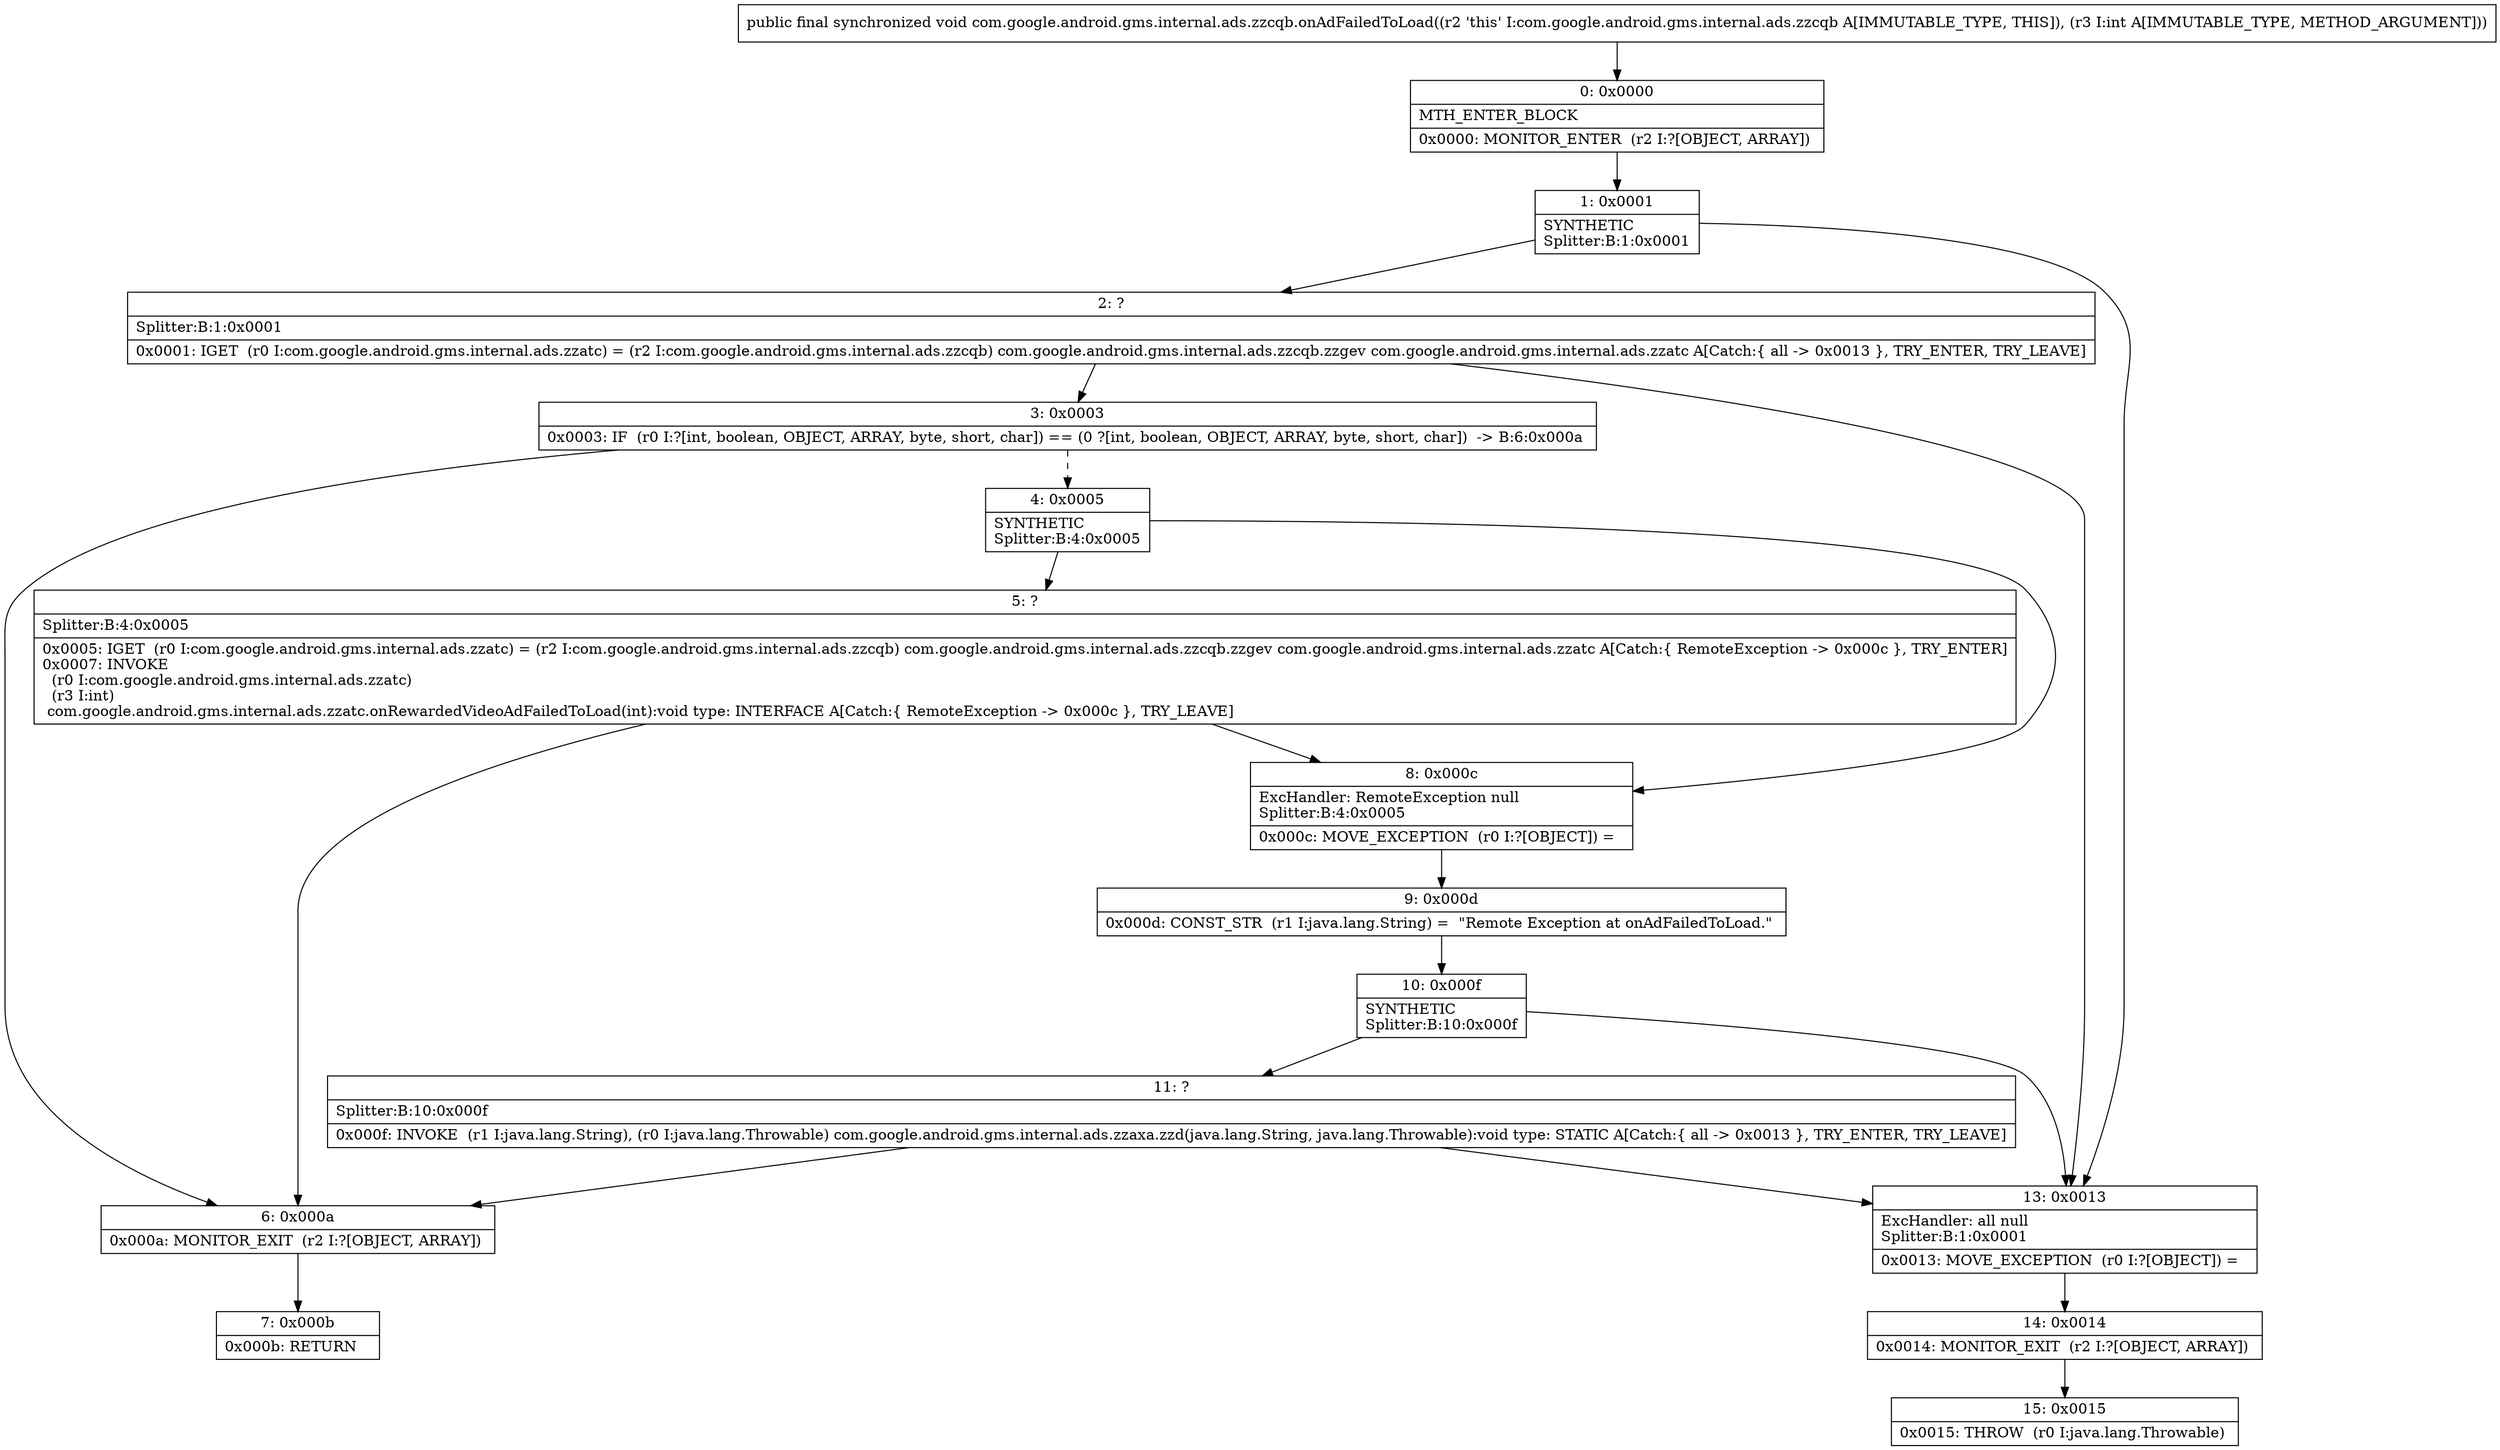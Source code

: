 digraph "CFG forcom.google.android.gms.internal.ads.zzcqb.onAdFailedToLoad(I)V" {
Node_0 [shape=record,label="{0\:\ 0x0000|MTH_ENTER_BLOCK\l|0x0000: MONITOR_ENTER  (r2 I:?[OBJECT, ARRAY]) \l}"];
Node_1 [shape=record,label="{1\:\ 0x0001|SYNTHETIC\lSplitter:B:1:0x0001\l}"];
Node_2 [shape=record,label="{2\:\ ?|Splitter:B:1:0x0001\l|0x0001: IGET  (r0 I:com.google.android.gms.internal.ads.zzatc) = (r2 I:com.google.android.gms.internal.ads.zzcqb) com.google.android.gms.internal.ads.zzcqb.zzgev com.google.android.gms.internal.ads.zzatc A[Catch:\{ all \-\> 0x0013 \}, TRY_ENTER, TRY_LEAVE]\l}"];
Node_3 [shape=record,label="{3\:\ 0x0003|0x0003: IF  (r0 I:?[int, boolean, OBJECT, ARRAY, byte, short, char]) == (0 ?[int, boolean, OBJECT, ARRAY, byte, short, char])  \-\> B:6:0x000a \l}"];
Node_4 [shape=record,label="{4\:\ 0x0005|SYNTHETIC\lSplitter:B:4:0x0005\l}"];
Node_5 [shape=record,label="{5\:\ ?|Splitter:B:4:0x0005\l|0x0005: IGET  (r0 I:com.google.android.gms.internal.ads.zzatc) = (r2 I:com.google.android.gms.internal.ads.zzcqb) com.google.android.gms.internal.ads.zzcqb.zzgev com.google.android.gms.internal.ads.zzatc A[Catch:\{ RemoteException \-\> 0x000c \}, TRY_ENTER]\l0x0007: INVOKE  \l  (r0 I:com.google.android.gms.internal.ads.zzatc)\l  (r3 I:int)\l com.google.android.gms.internal.ads.zzatc.onRewardedVideoAdFailedToLoad(int):void type: INTERFACE A[Catch:\{ RemoteException \-\> 0x000c \}, TRY_LEAVE]\l}"];
Node_6 [shape=record,label="{6\:\ 0x000a|0x000a: MONITOR_EXIT  (r2 I:?[OBJECT, ARRAY]) \l}"];
Node_7 [shape=record,label="{7\:\ 0x000b|0x000b: RETURN   \l}"];
Node_8 [shape=record,label="{8\:\ 0x000c|ExcHandler: RemoteException null\lSplitter:B:4:0x0005\l|0x000c: MOVE_EXCEPTION  (r0 I:?[OBJECT]) =  \l}"];
Node_9 [shape=record,label="{9\:\ 0x000d|0x000d: CONST_STR  (r1 I:java.lang.String) =  \"Remote Exception at onAdFailedToLoad.\" \l}"];
Node_10 [shape=record,label="{10\:\ 0x000f|SYNTHETIC\lSplitter:B:10:0x000f\l}"];
Node_11 [shape=record,label="{11\:\ ?|Splitter:B:10:0x000f\l|0x000f: INVOKE  (r1 I:java.lang.String), (r0 I:java.lang.Throwable) com.google.android.gms.internal.ads.zzaxa.zzd(java.lang.String, java.lang.Throwable):void type: STATIC A[Catch:\{ all \-\> 0x0013 \}, TRY_ENTER, TRY_LEAVE]\l}"];
Node_13 [shape=record,label="{13\:\ 0x0013|ExcHandler: all null\lSplitter:B:1:0x0001\l|0x0013: MOVE_EXCEPTION  (r0 I:?[OBJECT]) =  \l}"];
Node_14 [shape=record,label="{14\:\ 0x0014|0x0014: MONITOR_EXIT  (r2 I:?[OBJECT, ARRAY]) \l}"];
Node_15 [shape=record,label="{15\:\ 0x0015|0x0015: THROW  (r0 I:java.lang.Throwable) \l}"];
MethodNode[shape=record,label="{public final synchronized void com.google.android.gms.internal.ads.zzcqb.onAdFailedToLoad((r2 'this' I:com.google.android.gms.internal.ads.zzcqb A[IMMUTABLE_TYPE, THIS]), (r3 I:int A[IMMUTABLE_TYPE, METHOD_ARGUMENT])) }"];
MethodNode -> Node_0;
Node_0 -> Node_1;
Node_1 -> Node_2;
Node_1 -> Node_13;
Node_2 -> Node_3;
Node_2 -> Node_13;
Node_3 -> Node_4[style=dashed];
Node_3 -> Node_6;
Node_4 -> Node_5;
Node_4 -> Node_8;
Node_5 -> Node_6;
Node_5 -> Node_8;
Node_6 -> Node_7;
Node_8 -> Node_9;
Node_9 -> Node_10;
Node_10 -> Node_11;
Node_10 -> Node_13;
Node_11 -> Node_13;
Node_11 -> Node_6;
Node_13 -> Node_14;
Node_14 -> Node_15;
}

